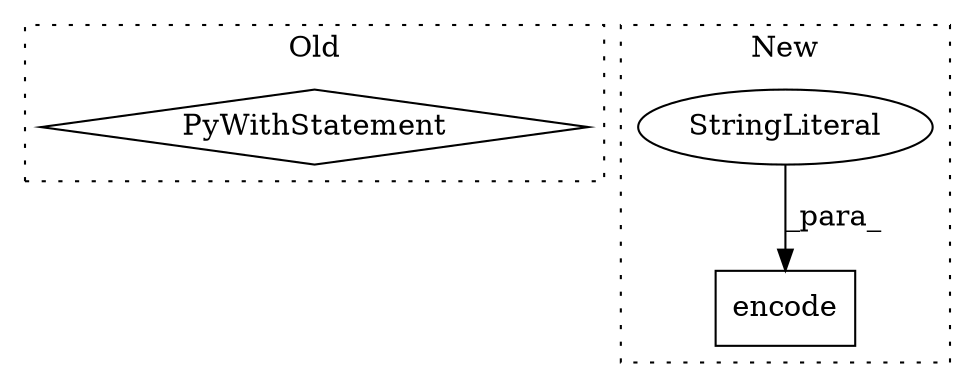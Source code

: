 digraph G {
subgraph cluster0 {
1 [label="PyWithStatement" a="104" s="1909,1954" l="10,2" shape="diamond"];
label = "Old";
style="dotted";
}
subgraph cluster1 {
2 [label="encode" a="32" s="1535,1548" l="7,1" shape="box"];
3 [label="StringLiteral" a="45" s="1542" l="6" shape="ellipse"];
label = "New";
style="dotted";
}
3 -> 2 [label="_para_"];
}